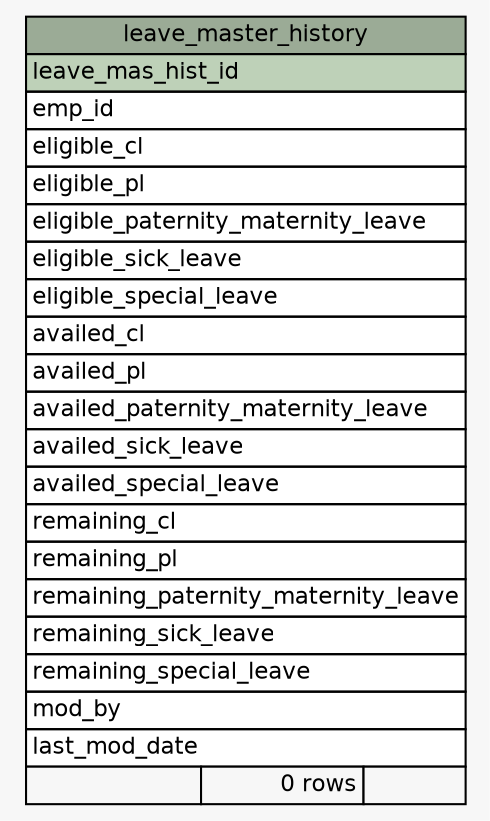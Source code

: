 // dot 2.38.0 on Windows 8.1 6.3
digraph "leave_master_history" {
  graph [
    rankdir="RL"
    bgcolor="#f7f7f7"
  ];
  node [
    fontname="Helvetica"
    fontsize="11"
    shape="plaintext"
  ];
  edge [
    arrowsize="0.8"
  ];
  "leave_master_history" [
    label=<
    <TABLE BORDER="0" CELLBORDER="1" CELLSPACING="0" BGCOLOR="#ffffff">
      <TR><TD PORT="leave_master_history.heading" COLSPAN="3" BGCOLOR="#9bab96" ALIGN="CENTER">leave_master_history</TD></TR>
      <TR><TD PORT="leave_mas_hist_id" COLSPAN="3" BGCOLOR="#bed1b8" ALIGN="LEFT">leave_mas_hist_id</TD></TR>
      <TR><TD PORT="emp_id" COLSPAN="3" ALIGN="LEFT">emp_id</TD></TR>
      <TR><TD PORT="eligible_cl" COLSPAN="3" ALIGN="LEFT">eligible_cl</TD></TR>
      <TR><TD PORT="eligible_pl" COLSPAN="3" ALIGN="LEFT">eligible_pl</TD></TR>
      <TR><TD PORT="eligible_paternity_maternity_leave" COLSPAN="3" ALIGN="LEFT">eligible_paternity_maternity_leave</TD></TR>
      <TR><TD PORT="eligible_sick_leave" COLSPAN="3" ALIGN="LEFT">eligible_sick_leave</TD></TR>
      <TR><TD PORT="eligible_special_leave" COLSPAN="3" ALIGN="LEFT">eligible_special_leave</TD></TR>
      <TR><TD PORT="availed_cl" COLSPAN="3" ALIGN="LEFT">availed_cl</TD></TR>
      <TR><TD PORT="availed_pl" COLSPAN="3" ALIGN="LEFT">availed_pl</TD></TR>
      <TR><TD PORT="availed_paternity_maternity_leave" COLSPAN="3" ALIGN="LEFT">availed_paternity_maternity_leave</TD></TR>
      <TR><TD PORT="availed_sick_leave" COLSPAN="3" ALIGN="LEFT">availed_sick_leave</TD></TR>
      <TR><TD PORT="availed_special_leave" COLSPAN="3" ALIGN="LEFT">availed_special_leave</TD></TR>
      <TR><TD PORT="remaining_cl" COLSPAN="3" ALIGN="LEFT">remaining_cl</TD></TR>
      <TR><TD PORT="remaining_pl" COLSPAN="3" ALIGN="LEFT">remaining_pl</TD></TR>
      <TR><TD PORT="remaining_paternity_maternity_leave" COLSPAN="3" ALIGN="LEFT">remaining_paternity_maternity_leave</TD></TR>
      <TR><TD PORT="remaining_sick_leave" COLSPAN="3" ALIGN="LEFT">remaining_sick_leave</TD></TR>
      <TR><TD PORT="remaining_special_leave" COLSPAN="3" ALIGN="LEFT">remaining_special_leave</TD></TR>
      <TR><TD PORT="mod_by" COLSPAN="3" ALIGN="LEFT">mod_by</TD></TR>
      <TR><TD PORT="last_mod_date" COLSPAN="3" ALIGN="LEFT">last_mod_date</TD></TR>
      <TR><TD ALIGN="LEFT" BGCOLOR="#f7f7f7">  </TD><TD ALIGN="RIGHT" BGCOLOR="#f7f7f7">0 rows</TD><TD ALIGN="RIGHT" BGCOLOR="#f7f7f7">  </TD></TR>
    </TABLE>>
    URL="tables/leave_master_history.html#"
    tooltip="leave_master_history"
  ];
}

